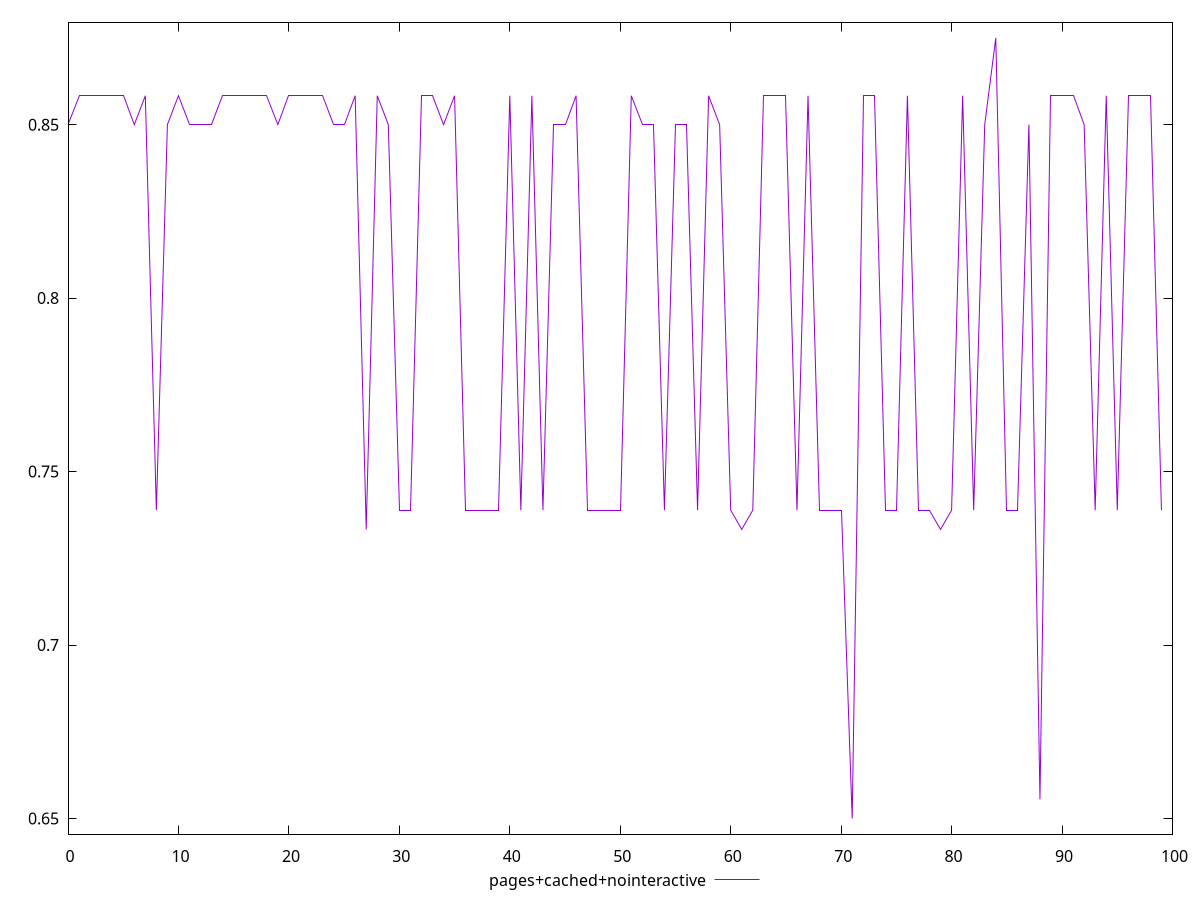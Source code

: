 $_pagesCachedNointeractive <<EOF
0.85
0.8583333333333334
0.8583333333333334
0.8583333333333334
0.8583333333333334
0.8583333333333334
0.85
0.8583333333333334
0.7388888888888889
0.85
0.8583333333333334
0.85
0.85
0.85
0.8583333333333334
0.8583333333333334
0.8583333333333334
0.8583333333333334
0.8583333333333334
0.85
0.8583333333333334
0.8583333333333334
0.8583333333333334
0.8583333333333334
0.85
0.85
0.8583333333333334
0.7333333333333333
0.8583333333333334
0.85
0.7388888888888889
0.7388888888888889
0.8583333333333334
0.8583333333333334
0.85
0.8583333333333334
0.7388888888888889
0.7388888888888889
0.7388888888888889
0.7388888888888889
0.8583333333333334
0.7388888888888889
0.8583333333333334
0.7388888888888889
0.85
0.85
0.8583333333333334
0.7388888888888889
0.7388888888888889
0.7388888888888889
0.7388888888888889
0.8583333333333334
0.85
0.85
0.7388888888888889
0.85
0.85
0.7388888888888889
0.8583333333333334
0.85
0.7388888888888889
0.7333333333333333
0.7388888888888889
0.8583333333333334
0.8583333333333334
0.8583333333333334
0.7388888888888889
0.8583333333333334
0.7388888888888889
0.7388888888888889
0.7388888888888889
0.65
0.8583333333333334
0.8583333333333334
0.7388888888888889
0.7388888888888889
0.8583333333333334
0.7388888888888889
0.7388888888888889
0.7333333333333333
0.7388888888888889
0.8583333333333334
0.7388888888888889
0.85
0.875
0.7388888888888889
0.7388888888888889
0.85
0.6555555555555556
0.8583333333333334
0.8583333333333334
0.8583333333333334
0.85
0.7388888888888889
0.8583333333333334
0.7388888888888889
0.8583333333333334
0.8583333333333334
0.8583333333333334
0.7388888888888889
EOF
set key outside below
set terminal pngcairo
set output "report_00006_2020-11-02T20-21-41.718Z/uses-http2/pages+cached+nointeractive//score.png"
set yrange [0.6455000000000001:0.8795]
plot $_pagesCachedNointeractive title "pages+cached+nointeractive" with line ,
